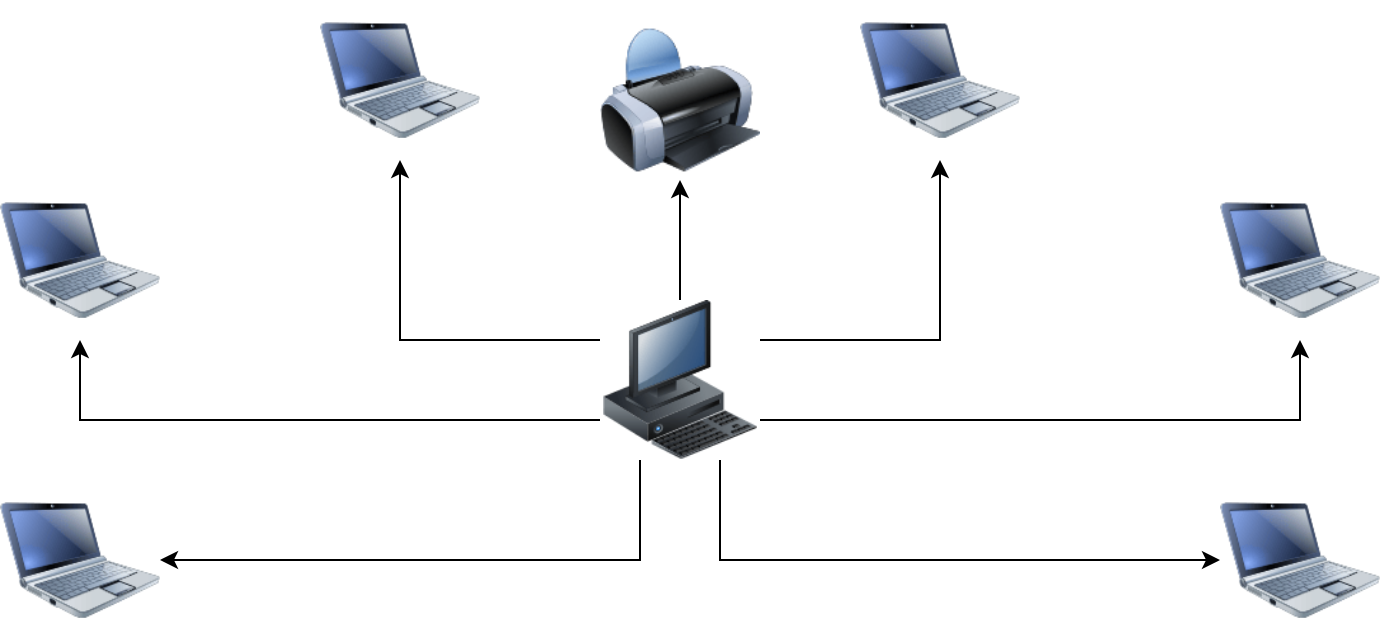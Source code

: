 <mxfile version="13.6.4" type="device"><diagram id="Rxd8AHVw1PO6vlS0Hr2I" name="Page-1"><mxGraphModel dx="1108" dy="482" grid="1" gridSize="10" guides="1" tooltips="1" connect="1" arrows="1" fold="1" page="1" pageScale="1" pageWidth="827" pageHeight="1169" math="0" shadow="0"><root><mxCell id="0"/><mxCell id="1" parent="0"/><mxCell id="7JKo2EfUjuV6sUQiFjN2-2" value="" style="image;html=1;image=img/lib/clip_art/computers/Netbook_128x128.png" vertex="1" parent="1"><mxGeometry x="60" y="420" width="80" height="80" as="geometry"/></mxCell><mxCell id="7JKo2EfUjuV6sUQiFjN2-3" value="" style="image;html=1;image=img/lib/clip_art/computers/Netbook_128x128.png" vertex="1" parent="1"><mxGeometry x="60" y="270" width="80" height="80" as="geometry"/></mxCell><mxCell id="7JKo2EfUjuV6sUQiFjN2-4" value="" style="image;html=1;image=img/lib/clip_art/computers/Netbook_128x128.png" vertex="1" parent="1"><mxGeometry x="220" y="180" width="80" height="80" as="geometry"/></mxCell><mxCell id="7JKo2EfUjuV6sUQiFjN2-5" value="" style="image;html=1;image=img/lib/clip_art/computers/Netbook_128x128.png" vertex="1" parent="1"><mxGeometry x="490" y="180" width="80" height="80" as="geometry"/></mxCell><mxCell id="7JKo2EfUjuV6sUQiFjN2-6" value="" style="image;html=1;image=img/lib/clip_art/computers/Netbook_128x128.png" vertex="1" parent="1"><mxGeometry x="670" y="270" width="80" height="80" as="geometry"/></mxCell><mxCell id="7JKo2EfUjuV6sUQiFjN2-7" value="" style="image;html=1;image=img/lib/clip_art/computers/Netbook_128x128.png" vertex="1" parent="1"><mxGeometry x="670" y="420" width="80" height="80" as="geometry"/></mxCell><mxCell id="7JKo2EfUjuV6sUQiFjN2-9" style="edgeStyle=orthogonalEdgeStyle;rounded=0;orthogonalLoop=1;jettySize=auto;html=1;exitX=0;exitY=0.25;exitDx=0;exitDy=0;entryX=0.5;entryY=1;entryDx=0;entryDy=0;" edge="1" parent="1" source="7JKo2EfUjuV6sUQiFjN2-8" target="7JKo2EfUjuV6sUQiFjN2-4"><mxGeometry relative="1" as="geometry"/></mxCell><mxCell id="7JKo2EfUjuV6sUQiFjN2-10" style="edgeStyle=orthogonalEdgeStyle;rounded=0;orthogonalLoop=1;jettySize=auto;html=1;exitX=1;exitY=0.25;exitDx=0;exitDy=0;entryX=0.5;entryY=1;entryDx=0;entryDy=0;" edge="1" parent="1" source="7JKo2EfUjuV6sUQiFjN2-8" target="7JKo2EfUjuV6sUQiFjN2-5"><mxGeometry relative="1" as="geometry"><Array as="points"><mxPoint x="530" y="350"/></Array></mxGeometry></mxCell><mxCell id="7JKo2EfUjuV6sUQiFjN2-11" style="edgeStyle=orthogonalEdgeStyle;rounded=0;orthogonalLoop=1;jettySize=auto;html=1;exitX=1;exitY=0.75;exitDx=0;exitDy=0;entryX=0.5;entryY=1;entryDx=0;entryDy=0;" edge="1" parent="1" source="7JKo2EfUjuV6sUQiFjN2-8" target="7JKo2EfUjuV6sUQiFjN2-6"><mxGeometry relative="1" as="geometry"><Array as="points"><mxPoint x="710" y="390"/></Array></mxGeometry></mxCell><mxCell id="7JKo2EfUjuV6sUQiFjN2-12" style="edgeStyle=orthogonalEdgeStyle;rounded=0;orthogonalLoop=1;jettySize=auto;html=1;exitX=0.75;exitY=1;exitDx=0;exitDy=0;entryX=0;entryY=0.5;entryDx=0;entryDy=0;" edge="1" parent="1" source="7JKo2EfUjuV6sUQiFjN2-8" target="7JKo2EfUjuV6sUQiFjN2-7"><mxGeometry relative="1" as="geometry"/></mxCell><mxCell id="7JKo2EfUjuV6sUQiFjN2-13" style="edgeStyle=orthogonalEdgeStyle;rounded=0;orthogonalLoop=1;jettySize=auto;html=1;exitX=0.25;exitY=1;exitDx=0;exitDy=0;entryX=1;entryY=0.5;entryDx=0;entryDy=0;" edge="1" parent="1" source="7JKo2EfUjuV6sUQiFjN2-8" target="7JKo2EfUjuV6sUQiFjN2-2"><mxGeometry relative="1" as="geometry"/></mxCell><mxCell id="7JKo2EfUjuV6sUQiFjN2-14" style="edgeStyle=orthogonalEdgeStyle;rounded=0;orthogonalLoop=1;jettySize=auto;html=1;exitX=0;exitY=0.75;exitDx=0;exitDy=0;entryX=0.5;entryY=1;entryDx=0;entryDy=0;" edge="1" parent="1" source="7JKo2EfUjuV6sUQiFjN2-8" target="7JKo2EfUjuV6sUQiFjN2-3"><mxGeometry relative="1" as="geometry"/></mxCell><mxCell id="7JKo2EfUjuV6sUQiFjN2-16" style="edgeStyle=orthogonalEdgeStyle;rounded=0;orthogonalLoop=1;jettySize=auto;html=1;exitX=0.5;exitY=0;exitDx=0;exitDy=0;entryX=0.5;entryY=1;entryDx=0;entryDy=0;" edge="1" parent="1" source="7JKo2EfUjuV6sUQiFjN2-8" target="7JKo2EfUjuV6sUQiFjN2-15"><mxGeometry relative="1" as="geometry"/></mxCell><mxCell id="7JKo2EfUjuV6sUQiFjN2-8" value="" style="image;html=1;image=img/lib/clip_art/computers/Workstation_128x128.png" vertex="1" parent="1"><mxGeometry x="360" y="330" width="80" height="80" as="geometry"/></mxCell><mxCell id="7JKo2EfUjuV6sUQiFjN2-15" value="" style="image;html=1;image=img/lib/clip_art/computers/Printer_128x128.png" vertex="1" parent="1"><mxGeometry x="360" y="190" width="80" height="80" as="geometry"/></mxCell></root></mxGraphModel></diagram></mxfile>